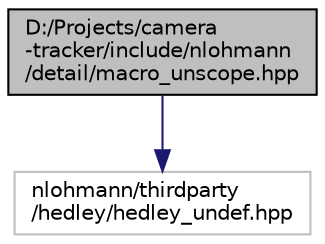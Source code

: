 digraph "D:/Projects/camera-tracker/include/nlohmann/detail/macro_unscope.hpp"
{
 // INTERACTIVE_SVG=YES
 // LATEX_PDF_SIZE
  edge [fontname="Helvetica",fontsize="10",labelfontname="Helvetica",labelfontsize="10"];
  node [fontname="Helvetica",fontsize="10",shape=record];
  Node1 [label="D:/Projects/camera\l-tracker/include/nlohmann\l/detail/macro_unscope.hpp",height=0.2,width=0.4,color="black", fillcolor="grey75", style="filled", fontcolor="black",tooltip=" "];
  Node1 -> Node2 [color="midnightblue",fontsize="10",style="solid",fontname="Helvetica"];
  Node2 [label="nlohmann/thirdparty\l/hedley/hedley_undef.hpp",height=0.2,width=0.4,color="grey75", fillcolor="white", style="filled",tooltip=" "];
}
